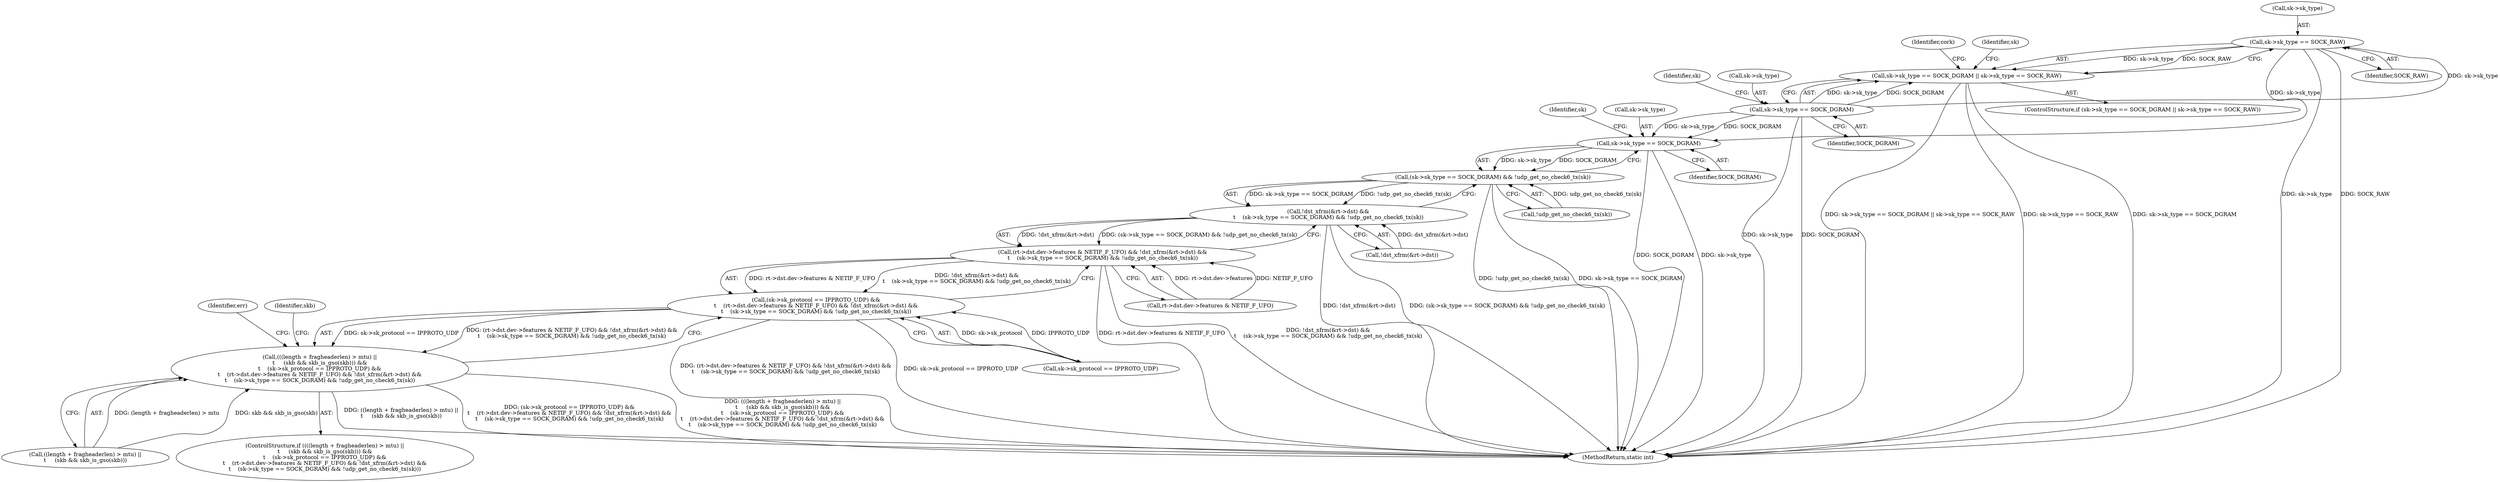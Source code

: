 digraph "0_linux_232cd35d0804cc241eb887bb8d4d9b3b9881c64a@pointer" {
"1000400" [label="(Call,sk->sk_type == SOCK_RAW)"];
"1000395" [label="(Call,sk->sk_type == SOCK_DGRAM)"];
"1000394" [label="(Call,sk->sk_type == SOCK_DGRAM || sk->sk_type == SOCK_RAW)"];
"1000470" [label="(Call,sk->sk_type == SOCK_DGRAM)"];
"1000469" [label="(Call,(sk->sk_type == SOCK_DGRAM) && !udp_get_no_check6_tx(sk))"];
"1000462" [label="(Call,!dst_xfrm(&rt->dst) &&\n\t    (sk->sk_type == SOCK_DGRAM) && !udp_get_no_check6_tx(sk))"];
"1000452" [label="(Call,(rt->dst.dev->features & NETIF_F_UFO) && !dst_xfrm(&rt->dst) &&\n\t    (sk->sk_type == SOCK_DGRAM) && !udp_get_no_check6_tx(sk))"];
"1000446" [label="(Call,(sk->sk_protocol == IPPROTO_UDP) &&\n\t    (rt->dst.dev->features & NETIF_F_UFO) && !dst_xfrm(&rt->dst) &&\n\t    (sk->sk_type == SOCK_DGRAM) && !udp_get_no_check6_tx(sk))"];
"1000435" [label="(Call,(((length + fragheaderlen) > mtu) ||\n\t     (skb && skb_is_gso(skb))) &&\n\t    (sk->sk_protocol == IPPROTO_UDP) &&\n\t    (rt->dst.dev->features & NETIF_F_UFO) && !dst_xfrm(&rt->dst) &&\n\t    (sk->sk_type == SOCK_DGRAM) && !udp_get_no_check6_tx(sk))"];
"1001100" [label="(MethodReturn,static int)"];
"1000400" [label="(Call,sk->sk_type == SOCK_RAW)"];
"1000452" [label="(Call,(rt->dst.dev->features & NETIF_F_UFO) && !dst_xfrm(&rt->dst) &&\n\t    (sk->sk_type == SOCK_DGRAM) && !udp_get_no_check6_tx(sk))"];
"1000477" [label="(Identifier,sk)"];
"1000469" [label="(Call,(sk->sk_type == SOCK_DGRAM) && !udp_get_no_check6_tx(sk))"];
"1000436" [label="(Call,((length + fragheaderlen) > mtu) ||\n\t     (skb && skb_is_gso(skb)))"];
"1000463" [label="(Call,!dst_xfrm(&rt->dst))"];
"1000480" [label="(Identifier,err)"];
"1000435" [label="(Call,(((length + fragheaderlen) > mtu) ||\n\t     (skb && skb_is_gso(skb))) &&\n\t    (sk->sk_protocol == IPPROTO_UDP) &&\n\t    (rt->dst.dev->features & NETIF_F_UFO) && !dst_xfrm(&rt->dst) &&\n\t    (sk->sk_type == SOCK_DGRAM) && !udp_get_no_check6_tx(sk))"];
"1000399" [label="(Identifier,SOCK_DGRAM)"];
"1000447" [label="(Call,sk->sk_protocol == IPPROTO_UDP)"];
"1000453" [label="(Call,rt->dst.dev->features & NETIF_F_UFO)"];
"1000395" [label="(Call,sk->sk_type == SOCK_DGRAM)"];
"1000475" [label="(Call,!udp_get_no_check6_tx(sk))"];
"1000402" [label="(Identifier,sk)"];
"1000501" [label="(Identifier,skb)"];
"1000431" [label="(Identifier,cork)"];
"1000407" [label="(Identifier,sk)"];
"1000446" [label="(Call,(sk->sk_protocol == IPPROTO_UDP) &&\n\t    (rt->dst.dev->features & NETIF_F_UFO) && !dst_xfrm(&rt->dst) &&\n\t    (sk->sk_type == SOCK_DGRAM) && !udp_get_no_check6_tx(sk))"];
"1000434" [label="(ControlStructure,if ((((length + fragheaderlen) > mtu) ||\n\t     (skb && skb_is_gso(skb))) &&\n\t    (sk->sk_protocol == IPPROTO_UDP) &&\n\t    (rt->dst.dev->features & NETIF_F_UFO) && !dst_xfrm(&rt->dst) &&\n\t    (sk->sk_type == SOCK_DGRAM) && !udp_get_no_check6_tx(sk)))"];
"1000396" [label="(Call,sk->sk_type)"];
"1000401" [label="(Call,sk->sk_type)"];
"1000470" [label="(Call,sk->sk_type == SOCK_DGRAM)"];
"1000394" [label="(Call,sk->sk_type == SOCK_DGRAM || sk->sk_type == SOCK_RAW)"];
"1000404" [label="(Identifier,SOCK_RAW)"];
"1000393" [label="(ControlStructure,if (sk->sk_type == SOCK_DGRAM || sk->sk_type == SOCK_RAW))"];
"1000474" [label="(Identifier,SOCK_DGRAM)"];
"1000471" [label="(Call,sk->sk_type)"];
"1000462" [label="(Call,!dst_xfrm(&rt->dst) &&\n\t    (sk->sk_type == SOCK_DGRAM) && !udp_get_no_check6_tx(sk))"];
"1000400" -> "1000394"  [label="AST: "];
"1000400" -> "1000404"  [label="CFG: "];
"1000401" -> "1000400"  [label="AST: "];
"1000404" -> "1000400"  [label="AST: "];
"1000394" -> "1000400"  [label="CFG: "];
"1000400" -> "1001100"  [label="DDG: sk->sk_type"];
"1000400" -> "1001100"  [label="DDG: SOCK_RAW"];
"1000400" -> "1000394"  [label="DDG: sk->sk_type"];
"1000400" -> "1000394"  [label="DDG: SOCK_RAW"];
"1000395" -> "1000400"  [label="DDG: sk->sk_type"];
"1000400" -> "1000470"  [label="DDG: sk->sk_type"];
"1000395" -> "1000394"  [label="AST: "];
"1000395" -> "1000399"  [label="CFG: "];
"1000396" -> "1000395"  [label="AST: "];
"1000399" -> "1000395"  [label="AST: "];
"1000402" -> "1000395"  [label="CFG: "];
"1000394" -> "1000395"  [label="CFG: "];
"1000395" -> "1001100"  [label="DDG: sk->sk_type"];
"1000395" -> "1001100"  [label="DDG: SOCK_DGRAM"];
"1000395" -> "1000394"  [label="DDG: sk->sk_type"];
"1000395" -> "1000394"  [label="DDG: SOCK_DGRAM"];
"1000395" -> "1000470"  [label="DDG: sk->sk_type"];
"1000395" -> "1000470"  [label="DDG: SOCK_DGRAM"];
"1000394" -> "1000393"  [label="AST: "];
"1000407" -> "1000394"  [label="CFG: "];
"1000431" -> "1000394"  [label="CFG: "];
"1000394" -> "1001100"  [label="DDG: sk->sk_type == SOCK_DGRAM || sk->sk_type == SOCK_RAW"];
"1000394" -> "1001100"  [label="DDG: sk->sk_type == SOCK_RAW"];
"1000394" -> "1001100"  [label="DDG: sk->sk_type == SOCK_DGRAM"];
"1000470" -> "1000469"  [label="AST: "];
"1000470" -> "1000474"  [label="CFG: "];
"1000471" -> "1000470"  [label="AST: "];
"1000474" -> "1000470"  [label="AST: "];
"1000477" -> "1000470"  [label="CFG: "];
"1000469" -> "1000470"  [label="CFG: "];
"1000470" -> "1001100"  [label="DDG: SOCK_DGRAM"];
"1000470" -> "1001100"  [label="DDG: sk->sk_type"];
"1000470" -> "1000469"  [label="DDG: sk->sk_type"];
"1000470" -> "1000469"  [label="DDG: SOCK_DGRAM"];
"1000469" -> "1000462"  [label="AST: "];
"1000469" -> "1000475"  [label="CFG: "];
"1000475" -> "1000469"  [label="AST: "];
"1000462" -> "1000469"  [label="CFG: "];
"1000469" -> "1001100"  [label="DDG: !udp_get_no_check6_tx(sk)"];
"1000469" -> "1001100"  [label="DDG: sk->sk_type == SOCK_DGRAM"];
"1000469" -> "1000462"  [label="DDG: sk->sk_type == SOCK_DGRAM"];
"1000469" -> "1000462"  [label="DDG: !udp_get_no_check6_tx(sk)"];
"1000475" -> "1000469"  [label="DDG: udp_get_no_check6_tx(sk)"];
"1000462" -> "1000452"  [label="AST: "];
"1000462" -> "1000463"  [label="CFG: "];
"1000463" -> "1000462"  [label="AST: "];
"1000452" -> "1000462"  [label="CFG: "];
"1000462" -> "1001100"  [label="DDG: !dst_xfrm(&rt->dst)"];
"1000462" -> "1001100"  [label="DDG: (sk->sk_type == SOCK_DGRAM) && !udp_get_no_check6_tx(sk)"];
"1000462" -> "1000452"  [label="DDG: !dst_xfrm(&rt->dst)"];
"1000462" -> "1000452"  [label="DDG: (sk->sk_type == SOCK_DGRAM) && !udp_get_no_check6_tx(sk)"];
"1000463" -> "1000462"  [label="DDG: dst_xfrm(&rt->dst)"];
"1000452" -> "1000446"  [label="AST: "];
"1000452" -> "1000453"  [label="CFG: "];
"1000453" -> "1000452"  [label="AST: "];
"1000446" -> "1000452"  [label="CFG: "];
"1000452" -> "1001100"  [label="DDG: rt->dst.dev->features & NETIF_F_UFO"];
"1000452" -> "1001100"  [label="DDG: !dst_xfrm(&rt->dst) &&\n\t    (sk->sk_type == SOCK_DGRAM) && !udp_get_no_check6_tx(sk)"];
"1000452" -> "1000446"  [label="DDG: rt->dst.dev->features & NETIF_F_UFO"];
"1000452" -> "1000446"  [label="DDG: !dst_xfrm(&rt->dst) &&\n\t    (sk->sk_type == SOCK_DGRAM) && !udp_get_no_check6_tx(sk)"];
"1000453" -> "1000452"  [label="DDG: rt->dst.dev->features"];
"1000453" -> "1000452"  [label="DDG: NETIF_F_UFO"];
"1000446" -> "1000435"  [label="AST: "];
"1000446" -> "1000447"  [label="CFG: "];
"1000447" -> "1000446"  [label="AST: "];
"1000435" -> "1000446"  [label="CFG: "];
"1000446" -> "1001100"  [label="DDG: (rt->dst.dev->features & NETIF_F_UFO) && !dst_xfrm(&rt->dst) &&\n\t    (sk->sk_type == SOCK_DGRAM) && !udp_get_no_check6_tx(sk)"];
"1000446" -> "1001100"  [label="DDG: sk->sk_protocol == IPPROTO_UDP"];
"1000446" -> "1000435"  [label="DDG: sk->sk_protocol == IPPROTO_UDP"];
"1000446" -> "1000435"  [label="DDG: (rt->dst.dev->features & NETIF_F_UFO) && !dst_xfrm(&rt->dst) &&\n\t    (sk->sk_type == SOCK_DGRAM) && !udp_get_no_check6_tx(sk)"];
"1000447" -> "1000446"  [label="DDG: sk->sk_protocol"];
"1000447" -> "1000446"  [label="DDG: IPPROTO_UDP"];
"1000435" -> "1000434"  [label="AST: "];
"1000435" -> "1000436"  [label="CFG: "];
"1000436" -> "1000435"  [label="AST: "];
"1000480" -> "1000435"  [label="CFG: "];
"1000501" -> "1000435"  [label="CFG: "];
"1000435" -> "1001100"  [label="DDG: ((length + fragheaderlen) > mtu) ||\n\t     (skb && skb_is_gso(skb))"];
"1000435" -> "1001100"  [label="DDG: (sk->sk_protocol == IPPROTO_UDP) &&\n\t    (rt->dst.dev->features & NETIF_F_UFO) && !dst_xfrm(&rt->dst) &&\n\t    (sk->sk_type == SOCK_DGRAM) && !udp_get_no_check6_tx(sk)"];
"1000435" -> "1001100"  [label="DDG: (((length + fragheaderlen) > mtu) ||\n\t     (skb && skb_is_gso(skb))) &&\n\t    (sk->sk_protocol == IPPROTO_UDP) &&\n\t    (rt->dst.dev->features & NETIF_F_UFO) && !dst_xfrm(&rt->dst) &&\n\t    (sk->sk_type == SOCK_DGRAM) && !udp_get_no_check6_tx(sk)"];
"1000436" -> "1000435"  [label="DDG: (length + fragheaderlen) > mtu"];
"1000436" -> "1000435"  [label="DDG: skb && skb_is_gso(skb)"];
}
